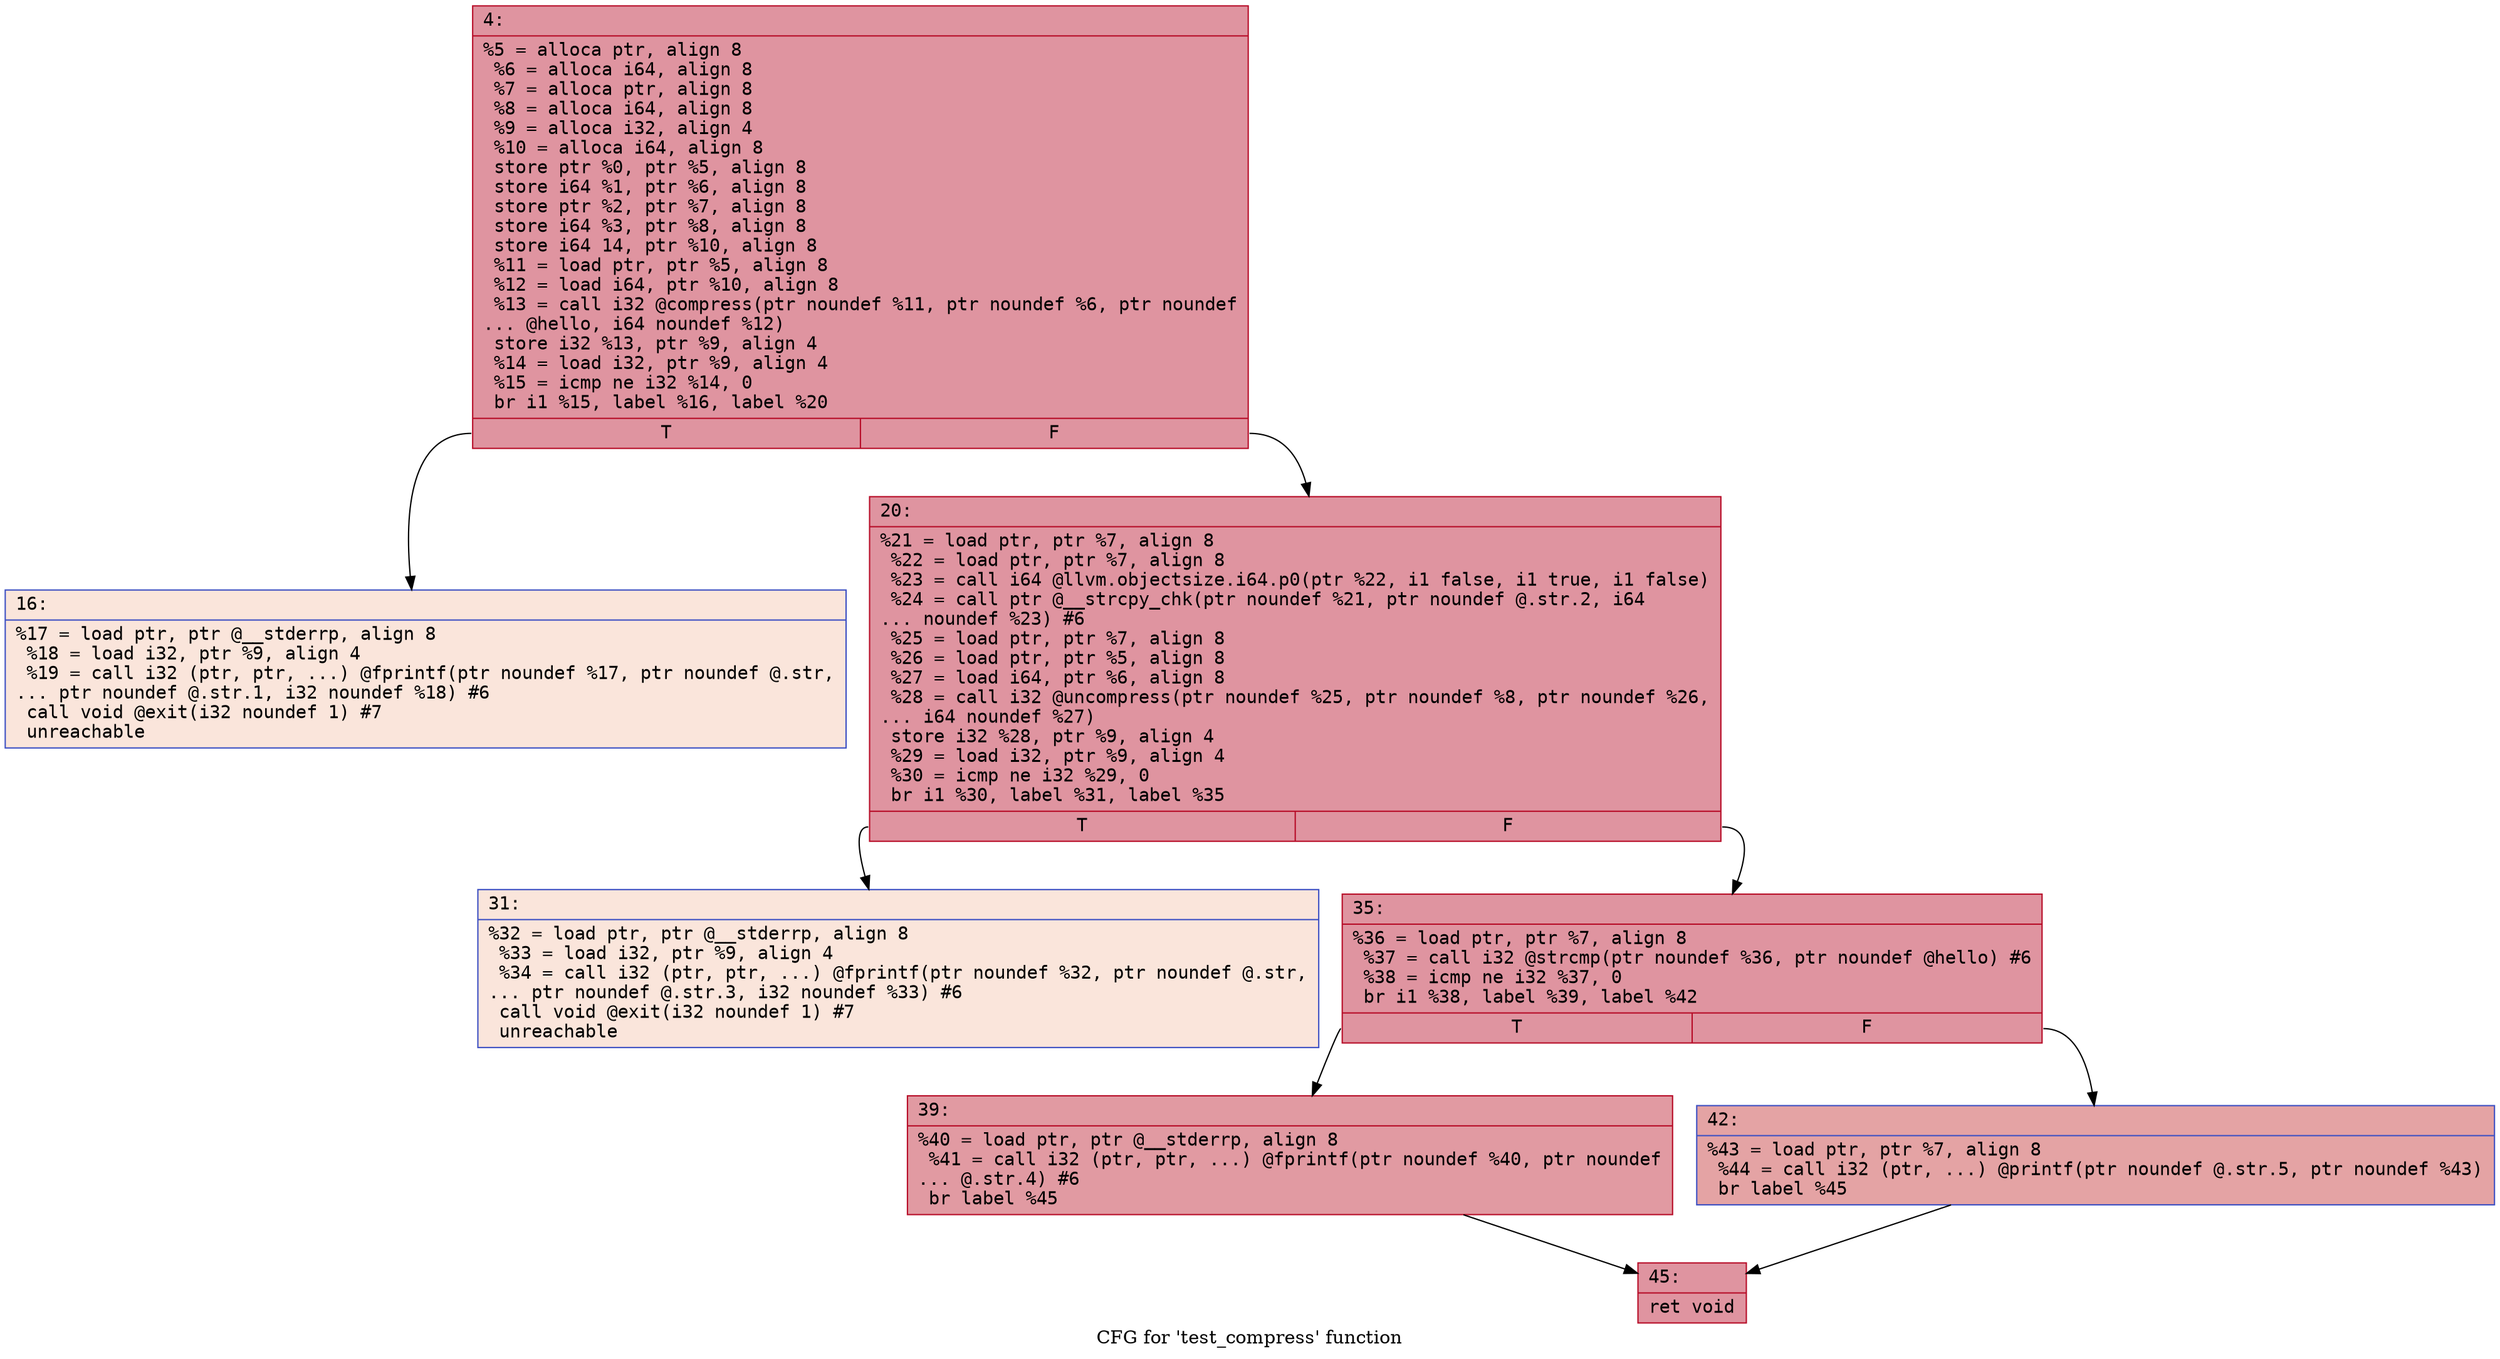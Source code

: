 digraph "CFG for 'test_compress' function" {
	label="CFG for 'test_compress' function";

	Node0x600002d86210 [shape=record,color="#b70d28ff", style=filled, fillcolor="#b70d2870" fontname="Courier",label="{4:\l|  %5 = alloca ptr, align 8\l  %6 = alloca i64, align 8\l  %7 = alloca ptr, align 8\l  %8 = alloca i64, align 8\l  %9 = alloca i32, align 4\l  %10 = alloca i64, align 8\l  store ptr %0, ptr %5, align 8\l  store i64 %1, ptr %6, align 8\l  store ptr %2, ptr %7, align 8\l  store i64 %3, ptr %8, align 8\l  store i64 14, ptr %10, align 8\l  %11 = load ptr, ptr %5, align 8\l  %12 = load i64, ptr %10, align 8\l  %13 = call i32 @compress(ptr noundef %11, ptr noundef %6, ptr noundef\l... @hello, i64 noundef %12)\l  store i32 %13, ptr %9, align 4\l  %14 = load i32, ptr %9, align 4\l  %15 = icmp ne i32 %14, 0\l  br i1 %15, label %16, label %20\l|{<s0>T|<s1>F}}"];
	Node0x600002d86210:s0 -> Node0x600002d86260[tooltip="4 -> 16\nProbability 0.00%" ];
	Node0x600002d86210:s1 -> Node0x600002d862b0[tooltip="4 -> 20\nProbability 100.00%" ];
	Node0x600002d86260 [shape=record,color="#3d50c3ff", style=filled, fillcolor="#f4c5ad70" fontname="Courier",label="{16:\l|  %17 = load ptr, ptr @__stderrp, align 8\l  %18 = load i32, ptr %9, align 4\l  %19 = call i32 (ptr, ptr, ...) @fprintf(ptr noundef %17, ptr noundef @.str,\l... ptr noundef @.str.1, i32 noundef %18) #6\l  call void @exit(i32 noundef 1) #7\l  unreachable\l}"];
	Node0x600002d862b0 [shape=record,color="#b70d28ff", style=filled, fillcolor="#b70d2870" fontname="Courier",label="{20:\l|  %21 = load ptr, ptr %7, align 8\l  %22 = load ptr, ptr %7, align 8\l  %23 = call i64 @llvm.objectsize.i64.p0(ptr %22, i1 false, i1 true, i1 false)\l  %24 = call ptr @__strcpy_chk(ptr noundef %21, ptr noundef @.str.2, i64\l... noundef %23) #6\l  %25 = load ptr, ptr %7, align 8\l  %26 = load ptr, ptr %5, align 8\l  %27 = load i64, ptr %6, align 8\l  %28 = call i32 @uncompress(ptr noundef %25, ptr noundef %8, ptr noundef %26,\l... i64 noundef %27)\l  store i32 %28, ptr %9, align 4\l  %29 = load i32, ptr %9, align 4\l  %30 = icmp ne i32 %29, 0\l  br i1 %30, label %31, label %35\l|{<s0>T|<s1>F}}"];
	Node0x600002d862b0:s0 -> Node0x600002d86300[tooltip="20 -> 31\nProbability 0.00%" ];
	Node0x600002d862b0:s1 -> Node0x600002d86350[tooltip="20 -> 35\nProbability 100.00%" ];
	Node0x600002d86300 [shape=record,color="#3d50c3ff", style=filled, fillcolor="#f4c5ad70" fontname="Courier",label="{31:\l|  %32 = load ptr, ptr @__stderrp, align 8\l  %33 = load i32, ptr %9, align 4\l  %34 = call i32 (ptr, ptr, ...) @fprintf(ptr noundef %32, ptr noundef @.str,\l... ptr noundef @.str.3, i32 noundef %33) #6\l  call void @exit(i32 noundef 1) #7\l  unreachable\l}"];
	Node0x600002d86350 [shape=record,color="#b70d28ff", style=filled, fillcolor="#b70d2870" fontname="Courier",label="{35:\l|  %36 = load ptr, ptr %7, align 8\l  %37 = call i32 @strcmp(ptr noundef %36, ptr noundef @hello) #6\l  %38 = icmp ne i32 %37, 0\l  br i1 %38, label %39, label %42\l|{<s0>T|<s1>F}}"];
	Node0x600002d86350:s0 -> Node0x600002d863a0[tooltip="35 -> 39\nProbability 62.50%" ];
	Node0x600002d86350:s1 -> Node0x600002d863f0[tooltip="35 -> 42\nProbability 37.50%" ];
	Node0x600002d863a0 [shape=record,color="#b70d28ff", style=filled, fillcolor="#bb1b2c70" fontname="Courier",label="{39:\l|  %40 = load ptr, ptr @__stderrp, align 8\l  %41 = call i32 (ptr, ptr, ...) @fprintf(ptr noundef %40, ptr noundef\l... @.str.4) #6\l  br label %45\l}"];
	Node0x600002d863a0 -> Node0x600002d86440[tooltip="39 -> 45\nProbability 100.00%" ];
	Node0x600002d863f0 [shape=record,color="#3d50c3ff", style=filled, fillcolor="#c32e3170" fontname="Courier",label="{42:\l|  %43 = load ptr, ptr %7, align 8\l  %44 = call i32 (ptr, ...) @printf(ptr noundef @.str.5, ptr noundef %43)\l  br label %45\l}"];
	Node0x600002d863f0 -> Node0x600002d86440[tooltip="42 -> 45\nProbability 100.00%" ];
	Node0x600002d86440 [shape=record,color="#b70d28ff", style=filled, fillcolor="#b70d2870" fontname="Courier",label="{45:\l|  ret void\l}"];
}
